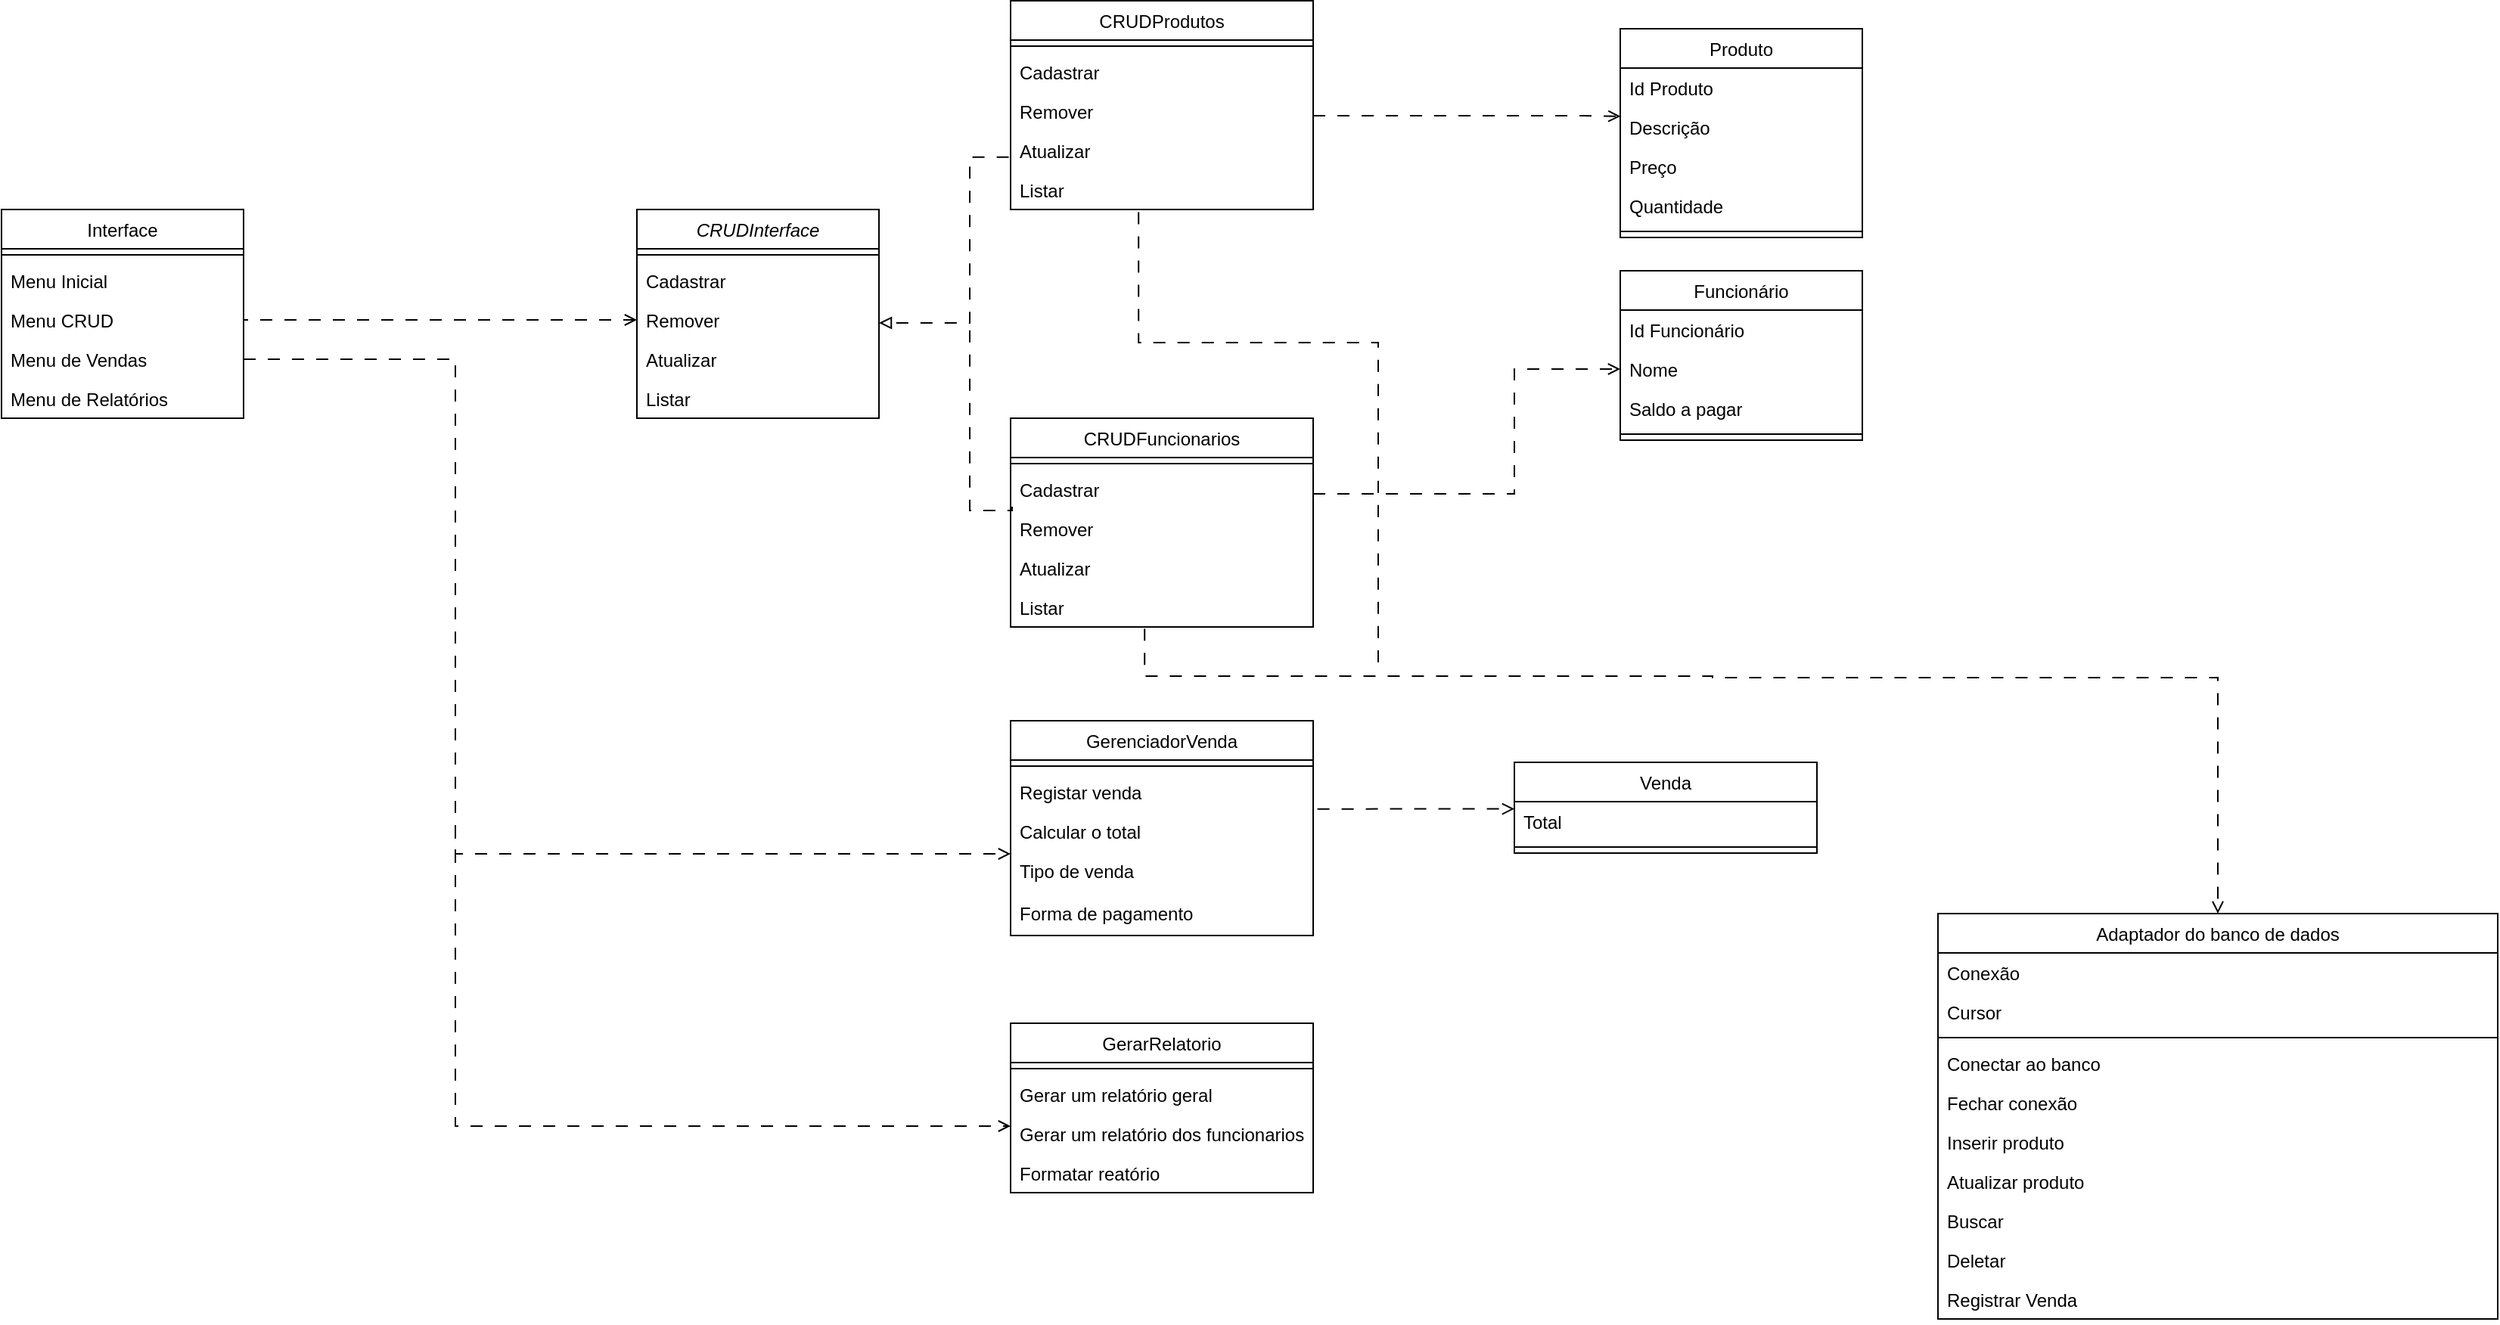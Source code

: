 <mxfile version="25.0.1">
  <diagram name="Página-1" id="rCG3eZJyJU8VCeqgCgNy">
    <mxGraphModel dx="-61" dy="820" grid="1" gridSize="10" guides="1" tooltips="1" connect="1" arrows="1" fold="1" page="1" pageScale="1" pageWidth="827" pageHeight="583" math="0" shadow="0">
      <root>
        <mxCell id="0" />
        <mxCell id="1" parent="0" />
        <mxCell id="qID2bDXDqiOxFLG9qgEo-15" value="Produto" style="swimlane;fontStyle=0;align=center;verticalAlign=top;childLayout=stackLayout;horizontal=1;startSize=26;horizontalStack=0;resizeParent=1;resizeLast=0;collapsible=1;marginBottom=0;rounded=0;shadow=0;strokeWidth=1;" parent="1" vertex="1">
          <mxGeometry x="3400" y="135" width="160" height="138" as="geometry">
            <mxRectangle x="130" y="380" width="160" height="26" as="alternateBounds" />
          </mxGeometry>
        </mxCell>
        <mxCell id="qID2bDXDqiOxFLG9qgEo-16" value="Id Produto" style="text;align=left;verticalAlign=top;spacingLeft=4;spacingRight=4;overflow=hidden;rotatable=0;points=[[0,0.5],[1,0.5]];portConstraint=eastwest;" parent="qID2bDXDqiOxFLG9qgEo-15" vertex="1">
          <mxGeometry y="26" width="160" height="26" as="geometry" />
        </mxCell>
        <mxCell id="qID2bDXDqiOxFLG9qgEo-17" value="Descrição" style="text;align=left;verticalAlign=top;spacingLeft=4;spacingRight=4;overflow=hidden;rotatable=0;points=[[0,0.5],[1,0.5]];portConstraint=eastwest;" parent="qID2bDXDqiOxFLG9qgEo-15" vertex="1">
          <mxGeometry y="52" width="160" height="26" as="geometry" />
        </mxCell>
        <mxCell id="qID2bDXDqiOxFLG9qgEo-18" value="Preço" style="text;align=left;verticalAlign=top;spacingLeft=4;spacingRight=4;overflow=hidden;rotatable=0;points=[[0,0.5],[1,0.5]];portConstraint=eastwest;" parent="qID2bDXDqiOxFLG9qgEo-15" vertex="1">
          <mxGeometry y="78" width="160" height="26" as="geometry" />
        </mxCell>
        <mxCell id="qID2bDXDqiOxFLG9qgEo-19" value="Quantidade" style="text;align=left;verticalAlign=top;spacingLeft=4;spacingRight=4;overflow=hidden;rotatable=0;points=[[0,0.5],[1,0.5]];portConstraint=eastwest;" parent="qID2bDXDqiOxFLG9qgEo-15" vertex="1">
          <mxGeometry y="104" width="160" height="26" as="geometry" />
        </mxCell>
        <mxCell id="qID2bDXDqiOxFLG9qgEo-20" value="" style="line;html=1;strokeWidth=1;align=left;verticalAlign=middle;spacingTop=-1;spacingLeft=3;spacingRight=3;rotatable=0;labelPosition=right;points=[];portConstraint=eastwest;" parent="qID2bDXDqiOxFLG9qgEo-15" vertex="1">
          <mxGeometry y="130" width="160" height="8" as="geometry" />
        </mxCell>
        <mxCell id="qID2bDXDqiOxFLG9qgEo-21" value="Funcionário" style="swimlane;fontStyle=0;align=center;verticalAlign=top;childLayout=stackLayout;horizontal=1;startSize=26;horizontalStack=0;resizeParent=1;resizeLast=0;collapsible=1;marginBottom=0;rounded=0;shadow=0;strokeWidth=1;" parent="1" vertex="1">
          <mxGeometry x="3400" y="295" width="160" height="112" as="geometry">
            <mxRectangle x="130" y="380" width="160" height="26" as="alternateBounds" />
          </mxGeometry>
        </mxCell>
        <mxCell id="qID2bDXDqiOxFLG9qgEo-22" value="Id Funcionário" style="text;align=left;verticalAlign=top;spacingLeft=4;spacingRight=4;overflow=hidden;rotatable=0;points=[[0,0.5],[1,0.5]];portConstraint=eastwest;" parent="qID2bDXDqiOxFLG9qgEo-21" vertex="1">
          <mxGeometry y="26" width="160" height="26" as="geometry" />
        </mxCell>
        <mxCell id="qID2bDXDqiOxFLG9qgEo-23" value="Nome" style="text;align=left;verticalAlign=top;spacingLeft=4;spacingRight=4;overflow=hidden;rotatable=0;points=[[0,0.5],[1,0.5]];portConstraint=eastwest;" parent="qID2bDXDqiOxFLG9qgEo-21" vertex="1">
          <mxGeometry y="52" width="160" height="26" as="geometry" />
        </mxCell>
        <mxCell id="qID2bDXDqiOxFLG9qgEo-24" value="Saldo a pagar" style="text;align=left;verticalAlign=top;spacingLeft=4;spacingRight=4;overflow=hidden;rotatable=0;points=[[0,0.5],[1,0.5]];portConstraint=eastwest;" parent="qID2bDXDqiOxFLG9qgEo-21" vertex="1">
          <mxGeometry y="78" width="160" height="26" as="geometry" />
        </mxCell>
        <mxCell id="qID2bDXDqiOxFLG9qgEo-25" value="" style="line;html=1;strokeWidth=1;align=left;verticalAlign=middle;spacingTop=-1;spacingLeft=3;spacingRight=3;rotatable=0;labelPosition=right;points=[];portConstraint=eastwest;" parent="qID2bDXDqiOxFLG9qgEo-21" vertex="1">
          <mxGeometry y="104" width="160" height="8" as="geometry" />
        </mxCell>
        <mxCell id="qID2bDXDqiOxFLG9qgEo-26" value="Interface" style="swimlane;fontStyle=0;align=center;verticalAlign=top;childLayout=stackLayout;horizontal=1;startSize=26;horizontalStack=0;resizeParent=1;resizeLast=0;collapsible=1;marginBottom=0;rounded=0;shadow=0;strokeWidth=1;" parent="1" vertex="1">
          <mxGeometry x="2330" y="254.5" width="160" height="138" as="geometry">
            <mxRectangle x="340" y="380" width="170" height="26" as="alternateBounds" />
          </mxGeometry>
        </mxCell>
        <mxCell id="qID2bDXDqiOxFLG9qgEo-27" value="" style="line;html=1;strokeWidth=1;align=left;verticalAlign=middle;spacingTop=-1;spacingLeft=3;spacingRight=3;rotatable=0;labelPosition=right;points=[];portConstraint=eastwest;" parent="qID2bDXDqiOxFLG9qgEo-26" vertex="1">
          <mxGeometry y="26" width="160" height="8" as="geometry" />
        </mxCell>
        <mxCell id="qID2bDXDqiOxFLG9qgEo-28" value="Menu Inicial" style="text;align=left;verticalAlign=top;spacingLeft=4;spacingRight=4;overflow=hidden;rotatable=0;points=[[0,0.5],[1,0.5]];portConstraint=eastwest;" parent="qID2bDXDqiOxFLG9qgEo-26" vertex="1">
          <mxGeometry y="34" width="160" height="26" as="geometry" />
        </mxCell>
        <mxCell id="qID2bDXDqiOxFLG9qgEo-29" value="Menu CRUD" style="text;align=left;verticalAlign=top;spacingLeft=4;spacingRight=4;overflow=hidden;rotatable=0;points=[[0,0.5],[1,0.5]];portConstraint=eastwest;" parent="qID2bDXDqiOxFLG9qgEo-26" vertex="1">
          <mxGeometry y="60" width="160" height="26" as="geometry" />
        </mxCell>
        <mxCell id="qID2bDXDqiOxFLG9qgEo-30" value="Menu de Vendas" style="text;align=left;verticalAlign=top;spacingLeft=4;spacingRight=4;overflow=hidden;rotatable=0;points=[[0,0.5],[1,0.5]];portConstraint=eastwest;" parent="qID2bDXDqiOxFLG9qgEo-26" vertex="1">
          <mxGeometry y="86" width="160" height="26" as="geometry" />
        </mxCell>
        <mxCell id="qID2bDXDqiOxFLG9qgEo-31" value="Menu de Relatórios" style="text;align=left;verticalAlign=top;spacingLeft=4;spacingRight=4;overflow=hidden;rotatable=0;points=[[0,0.5],[1,0.5]];portConstraint=eastwest;" parent="qID2bDXDqiOxFLG9qgEo-26" vertex="1">
          <mxGeometry y="112" width="160" height="26" as="geometry" />
        </mxCell>
        <mxCell id="qID2bDXDqiOxFLG9qgEo-32" value="Adaptador do banco de dados" style="swimlane;fontStyle=0;align=center;verticalAlign=top;childLayout=stackLayout;horizontal=1;startSize=26;horizontalStack=0;resizeParent=1;resizeLast=0;collapsible=1;marginBottom=0;rounded=0;shadow=0;strokeWidth=1;" parent="1" vertex="1">
          <mxGeometry x="3610" y="720" width="370" height="268" as="geometry">
            <mxRectangle x="130" y="380" width="160" height="26" as="alternateBounds" />
          </mxGeometry>
        </mxCell>
        <mxCell id="qID2bDXDqiOxFLG9qgEo-33" value="Conexão" style="text;align=left;verticalAlign=top;spacingLeft=4;spacingRight=4;overflow=hidden;rotatable=0;points=[[0,0.5],[1,0.5]];portConstraint=eastwest;" parent="qID2bDXDqiOxFLG9qgEo-32" vertex="1">
          <mxGeometry y="26" width="370" height="26" as="geometry" />
        </mxCell>
        <mxCell id="qID2bDXDqiOxFLG9qgEo-34" value="Cursor" style="text;align=left;verticalAlign=top;spacingLeft=4;spacingRight=4;overflow=hidden;rotatable=0;points=[[0,0.5],[1,0.5]];portConstraint=eastwest;" parent="qID2bDXDqiOxFLG9qgEo-32" vertex="1">
          <mxGeometry y="52" width="370" height="26" as="geometry" />
        </mxCell>
        <mxCell id="qID2bDXDqiOxFLG9qgEo-35" value="" style="line;html=1;strokeWidth=1;align=left;verticalAlign=middle;spacingTop=-1;spacingLeft=3;spacingRight=3;rotatable=0;labelPosition=right;points=[];portConstraint=eastwest;" parent="qID2bDXDqiOxFLG9qgEo-32" vertex="1">
          <mxGeometry y="78" width="370" height="8" as="geometry" />
        </mxCell>
        <mxCell id="qID2bDXDqiOxFLG9qgEo-36" value="Conectar ao banco" style="text;align=left;verticalAlign=top;spacingLeft=4;spacingRight=4;overflow=hidden;rotatable=0;points=[[0,0.5],[1,0.5]];portConstraint=eastwest;" parent="qID2bDXDqiOxFLG9qgEo-32" vertex="1">
          <mxGeometry y="86" width="370" height="26" as="geometry" />
        </mxCell>
        <mxCell id="qID2bDXDqiOxFLG9qgEo-37" value="Fechar conexão" style="text;align=left;verticalAlign=top;spacingLeft=4;spacingRight=4;overflow=hidden;rotatable=0;points=[[0,0.5],[1,0.5]];portConstraint=eastwest;" parent="qID2bDXDqiOxFLG9qgEo-32" vertex="1">
          <mxGeometry y="112" width="370" height="26" as="geometry" />
        </mxCell>
        <mxCell id="qID2bDXDqiOxFLG9qgEo-38" value="Inserir produto" style="text;align=left;verticalAlign=top;spacingLeft=4;spacingRight=4;overflow=hidden;rotatable=0;points=[[0,0.5],[1,0.5]];portConstraint=eastwest;" parent="qID2bDXDqiOxFLG9qgEo-32" vertex="1">
          <mxGeometry y="138" width="370" height="26" as="geometry" />
        </mxCell>
        <mxCell id="qID2bDXDqiOxFLG9qgEo-39" value="Atualizar produto" style="text;align=left;verticalAlign=top;spacingLeft=4;spacingRight=4;overflow=hidden;rotatable=0;points=[[0,0.5],[1,0.5]];portConstraint=eastwest;" parent="qID2bDXDqiOxFLG9qgEo-32" vertex="1">
          <mxGeometry y="164" width="370" height="26" as="geometry" />
        </mxCell>
        <mxCell id="qID2bDXDqiOxFLG9qgEo-40" value="Buscar" style="text;align=left;verticalAlign=top;spacingLeft=4;spacingRight=4;overflow=hidden;rotatable=0;points=[[0,0.5],[1,0.5]];portConstraint=eastwest;" parent="qID2bDXDqiOxFLG9qgEo-32" vertex="1">
          <mxGeometry y="190" width="370" height="26" as="geometry" />
        </mxCell>
        <mxCell id="qID2bDXDqiOxFLG9qgEo-41" value="Deletar" style="text;align=left;verticalAlign=top;spacingLeft=4;spacingRight=4;overflow=hidden;rotatable=0;points=[[0,0.5],[1,0.5]];portConstraint=eastwest;" parent="qID2bDXDqiOxFLG9qgEo-32" vertex="1">
          <mxGeometry y="216" width="370" height="26" as="geometry" />
        </mxCell>
        <mxCell id="qID2bDXDqiOxFLG9qgEo-42" value="Registrar Venda" style="text;align=left;verticalAlign=top;spacingLeft=4;spacingRight=4;overflow=hidden;rotatable=0;points=[[0,0.5],[1,0.5]];portConstraint=eastwest;" parent="qID2bDXDqiOxFLG9qgEo-32" vertex="1">
          <mxGeometry y="242" width="370" height="26" as="geometry" />
        </mxCell>
        <mxCell id="qID2bDXDqiOxFLG9qgEo-43" value="CRUDInterface" style="swimlane;fontStyle=2;align=center;verticalAlign=top;childLayout=stackLayout;horizontal=1;startSize=26;horizontalStack=0;resizeParent=1;resizeLast=0;collapsible=1;marginBottom=0;rounded=0;shadow=0;strokeWidth=1;" parent="1" vertex="1">
          <mxGeometry x="2750" y="254.5" width="160" height="138" as="geometry">
            <mxRectangle x="130" y="380" width="160" height="26" as="alternateBounds" />
          </mxGeometry>
        </mxCell>
        <mxCell id="qID2bDXDqiOxFLG9qgEo-44" value="" style="line;html=1;strokeWidth=1;align=left;verticalAlign=middle;spacingTop=-1;spacingLeft=3;spacingRight=3;rotatable=0;labelPosition=right;points=[];portConstraint=eastwest;" parent="qID2bDXDqiOxFLG9qgEo-43" vertex="1">
          <mxGeometry y="26" width="160" height="8" as="geometry" />
        </mxCell>
        <mxCell id="qID2bDXDqiOxFLG9qgEo-45" value="Cadastrar" style="text;align=left;verticalAlign=top;spacingLeft=4;spacingRight=4;overflow=hidden;rotatable=0;points=[[0,0.5],[1,0.5]];portConstraint=eastwest;" parent="qID2bDXDqiOxFLG9qgEo-43" vertex="1">
          <mxGeometry y="34" width="160" height="26" as="geometry" />
        </mxCell>
        <mxCell id="qID2bDXDqiOxFLG9qgEo-46" value="Remover" style="text;align=left;verticalAlign=top;spacingLeft=4;spacingRight=4;overflow=hidden;rotatable=0;points=[[0,0.5],[1,0.5]];portConstraint=eastwest;" parent="qID2bDXDqiOxFLG9qgEo-43" vertex="1">
          <mxGeometry y="60" width="160" height="26" as="geometry" />
        </mxCell>
        <mxCell id="qID2bDXDqiOxFLG9qgEo-47" value="Atualizar" style="text;align=left;verticalAlign=top;spacingLeft=4;spacingRight=4;overflow=hidden;rotatable=0;points=[[0,0.5],[1,0.5]];portConstraint=eastwest;" parent="qID2bDXDqiOxFLG9qgEo-43" vertex="1">
          <mxGeometry y="86" width="160" height="26" as="geometry" />
        </mxCell>
        <mxCell id="qID2bDXDqiOxFLG9qgEo-48" value="Listar" style="text;align=left;verticalAlign=top;spacingLeft=4;spacingRight=4;overflow=hidden;rotatable=0;points=[[0,0.5],[1,0.5]];portConstraint=eastwest;" parent="qID2bDXDqiOxFLG9qgEo-43" vertex="1">
          <mxGeometry y="112" width="160" height="26" as="geometry" />
        </mxCell>
        <mxCell id="qID2bDXDqiOxFLG9qgEo-49" value="" style="endArrow=block;html=1;rounded=0;dashed=1;endFill=0;dashPattern=8 8;edgeStyle=orthogonalEdgeStyle;entryX=1;entryY=0.577;entryDx=0;entryDy=0;entryPerimeter=0;exitX=-0.006;exitY=0.668;exitDx=0;exitDy=0;exitPerimeter=0;" parent="1" source="qID2bDXDqiOxFLG9qgEo-59" target="qID2bDXDqiOxFLG9qgEo-46" edge="1">
          <mxGeometry width="50" height="50" relative="1" as="geometry">
            <mxPoint x="2990" y="220.5" as="sourcePoint" />
            <mxPoint x="2950" y="329.5" as="targetPoint" />
            <Array as="points">
              <mxPoint x="2970" y="219.5" />
              <mxPoint x="2970" y="329.5" />
            </Array>
          </mxGeometry>
        </mxCell>
        <mxCell id="qID2bDXDqiOxFLG9qgEo-50" value="Venda" style="swimlane;fontStyle=0;align=center;verticalAlign=top;childLayout=stackLayout;horizontal=1;startSize=26;horizontalStack=0;resizeParent=1;resizeLast=0;collapsible=1;marginBottom=0;rounded=0;shadow=0;strokeWidth=1;" parent="1" vertex="1">
          <mxGeometry x="3330" y="620" width="200" height="60" as="geometry">
            <mxRectangle x="130" y="380" width="160" height="26" as="alternateBounds" />
          </mxGeometry>
        </mxCell>
        <mxCell id="qID2bDXDqiOxFLG9qgEo-51" value="Total" style="text;align=left;verticalAlign=top;spacingLeft=4;spacingRight=4;overflow=hidden;rotatable=0;points=[[0,0.5],[1,0.5]];portConstraint=eastwest;" parent="qID2bDXDqiOxFLG9qgEo-50" vertex="1">
          <mxGeometry y="26" width="200" height="26" as="geometry" />
        </mxCell>
        <mxCell id="qID2bDXDqiOxFLG9qgEo-52" value="" style="line;html=1;strokeWidth=1;align=left;verticalAlign=middle;spacingTop=-1;spacingLeft=3;spacingRight=3;rotatable=0;labelPosition=right;points=[];portConstraint=eastwest;" parent="qID2bDXDqiOxFLG9qgEo-50" vertex="1">
          <mxGeometry y="52" width="200" height="8" as="geometry" />
        </mxCell>
        <mxCell id="qID2bDXDqiOxFLG9qgEo-55" value="CRUDProdutos" style="swimlane;fontStyle=0;align=center;verticalAlign=top;childLayout=stackLayout;horizontal=1;startSize=26;horizontalStack=0;resizeParent=1;resizeLast=0;collapsible=1;marginBottom=0;rounded=0;shadow=0;strokeWidth=1;" parent="1" vertex="1">
          <mxGeometry x="2997" y="116.5" width="200" height="138" as="geometry">
            <mxRectangle x="130" y="380" width="160" height="26" as="alternateBounds" />
          </mxGeometry>
        </mxCell>
        <mxCell id="qID2bDXDqiOxFLG9qgEo-56" value="" style="line;html=1;strokeWidth=1;align=left;verticalAlign=middle;spacingTop=-1;spacingLeft=3;spacingRight=3;rotatable=0;labelPosition=right;points=[];portConstraint=eastwest;" parent="qID2bDXDqiOxFLG9qgEo-55" vertex="1">
          <mxGeometry y="26" width="200" height="8" as="geometry" />
        </mxCell>
        <mxCell id="qID2bDXDqiOxFLG9qgEo-57" value="Cadastrar" style="text;align=left;verticalAlign=top;spacingLeft=4;spacingRight=4;overflow=hidden;rotatable=0;points=[[0,0.5],[1,0.5]];portConstraint=eastwest;" parent="qID2bDXDqiOxFLG9qgEo-55" vertex="1">
          <mxGeometry y="34" width="200" height="26" as="geometry" />
        </mxCell>
        <mxCell id="qID2bDXDqiOxFLG9qgEo-58" value="Remover" style="text;align=left;verticalAlign=top;spacingLeft=4;spacingRight=4;overflow=hidden;rotatable=0;points=[[0,0.5],[1,0.5]];portConstraint=eastwest;" parent="qID2bDXDqiOxFLG9qgEo-55" vertex="1">
          <mxGeometry y="60" width="200" height="26" as="geometry" />
        </mxCell>
        <mxCell id="qID2bDXDqiOxFLG9qgEo-59" value="Atualizar" style="text;align=left;verticalAlign=top;spacingLeft=4;spacingRight=4;overflow=hidden;rotatable=0;points=[[0,0.5],[1,0.5]];portConstraint=eastwest;" parent="qID2bDXDqiOxFLG9qgEo-55" vertex="1">
          <mxGeometry y="86" width="200" height="26" as="geometry" />
        </mxCell>
        <mxCell id="qID2bDXDqiOxFLG9qgEo-60" value="Listar" style="text;align=left;verticalAlign=top;spacingLeft=4;spacingRight=4;overflow=hidden;rotatable=0;points=[[0,0.5],[1,0.5]];portConstraint=eastwest;" parent="qID2bDXDqiOxFLG9qgEo-55" vertex="1">
          <mxGeometry y="112" width="200" height="26" as="geometry" />
        </mxCell>
        <mxCell id="qID2bDXDqiOxFLG9qgEo-61" value="CRUDFuncionarios" style="swimlane;fontStyle=0;align=center;verticalAlign=top;childLayout=stackLayout;horizontal=1;startSize=26;horizontalStack=0;resizeParent=1;resizeLast=0;collapsible=1;marginBottom=0;rounded=0;shadow=0;strokeWidth=1;" parent="1" vertex="1">
          <mxGeometry x="2997" y="392.5" width="200" height="138" as="geometry">
            <mxRectangle x="130" y="380" width="160" height="26" as="alternateBounds" />
          </mxGeometry>
        </mxCell>
        <mxCell id="qID2bDXDqiOxFLG9qgEo-62" value="" style="line;html=1;strokeWidth=1;align=left;verticalAlign=middle;spacingTop=-1;spacingLeft=3;spacingRight=3;rotatable=0;labelPosition=right;points=[];portConstraint=eastwest;" parent="qID2bDXDqiOxFLG9qgEo-61" vertex="1">
          <mxGeometry y="26" width="200" height="8" as="geometry" />
        </mxCell>
        <mxCell id="qID2bDXDqiOxFLG9qgEo-63" value="Cadastrar" style="text;align=left;verticalAlign=top;spacingLeft=4;spacingRight=4;overflow=hidden;rotatable=0;points=[[0,0.5],[1,0.5]];portConstraint=eastwest;" parent="qID2bDXDqiOxFLG9qgEo-61" vertex="1">
          <mxGeometry y="34" width="200" height="26" as="geometry" />
        </mxCell>
        <mxCell id="qID2bDXDqiOxFLG9qgEo-64" value="Remover" style="text;align=left;verticalAlign=top;spacingLeft=4;spacingRight=4;overflow=hidden;rotatable=0;points=[[0,0.5],[1,0.5]];portConstraint=eastwest;" parent="qID2bDXDqiOxFLG9qgEo-61" vertex="1">
          <mxGeometry y="60" width="200" height="26" as="geometry" />
        </mxCell>
        <mxCell id="qID2bDXDqiOxFLG9qgEo-65" value="Atualizar" style="text;align=left;verticalAlign=top;spacingLeft=4;spacingRight=4;overflow=hidden;rotatable=0;points=[[0,0.5],[1,0.5]];portConstraint=eastwest;" parent="qID2bDXDqiOxFLG9qgEo-61" vertex="1">
          <mxGeometry y="86" width="200" height="26" as="geometry" />
        </mxCell>
        <mxCell id="qID2bDXDqiOxFLG9qgEo-66" value="Listar" style="text;align=left;verticalAlign=top;spacingLeft=4;spacingRight=4;overflow=hidden;rotatable=0;points=[[0,0.5],[1,0.5]];portConstraint=eastwest;" parent="qID2bDXDqiOxFLG9qgEo-61" vertex="1">
          <mxGeometry y="112" width="200" height="26" as="geometry" />
        </mxCell>
        <mxCell id="qID2bDXDqiOxFLG9qgEo-67" value="GerarRelatorio" style="swimlane;fontStyle=0;align=center;verticalAlign=top;childLayout=stackLayout;horizontal=1;startSize=26;horizontalStack=0;resizeParent=1;resizeLast=0;collapsible=1;marginBottom=0;rounded=0;shadow=0;strokeWidth=1;" parent="1" vertex="1">
          <mxGeometry x="2997" y="792.5" width="200" height="112" as="geometry">
            <mxRectangle x="130" y="380" width="160" height="26" as="alternateBounds" />
          </mxGeometry>
        </mxCell>
        <mxCell id="qID2bDXDqiOxFLG9qgEo-68" value="" style="line;html=1;strokeWidth=1;align=left;verticalAlign=middle;spacingTop=-1;spacingLeft=3;spacingRight=3;rotatable=0;labelPosition=right;points=[];portConstraint=eastwest;" parent="qID2bDXDqiOxFLG9qgEo-67" vertex="1">
          <mxGeometry y="26" width="200" height="8" as="geometry" />
        </mxCell>
        <mxCell id="qID2bDXDqiOxFLG9qgEo-69" value="Gerar um relatório geral" style="text;align=left;verticalAlign=top;spacingLeft=4;spacingRight=4;overflow=hidden;rotatable=0;points=[[0,0.5],[1,0.5]];portConstraint=eastwest;" parent="qID2bDXDqiOxFLG9qgEo-67" vertex="1">
          <mxGeometry y="34" width="200" height="26" as="geometry" />
        </mxCell>
        <mxCell id="qID2bDXDqiOxFLG9qgEo-70" value="Gerar um relatório dos funcionarios" style="text;align=left;verticalAlign=top;spacingLeft=4;spacingRight=4;overflow=hidden;rotatable=0;points=[[0,0.5],[1,0.5]];portConstraint=eastwest;" parent="qID2bDXDqiOxFLG9qgEo-67" vertex="1">
          <mxGeometry y="60" width="200" height="26" as="geometry" />
        </mxCell>
        <mxCell id="qID2bDXDqiOxFLG9qgEo-71" value="Formatar reatório" style="text;align=left;verticalAlign=top;spacingLeft=4;spacingRight=4;overflow=hidden;rotatable=0;points=[[0,0.5],[1,0.5]];portConstraint=eastwest;" parent="qID2bDXDqiOxFLG9qgEo-67" vertex="1">
          <mxGeometry y="86" width="200" height="26" as="geometry" />
        </mxCell>
        <mxCell id="qID2bDXDqiOxFLG9qgEo-72" value="GerenciadorVenda" style="swimlane;fontStyle=0;align=center;verticalAlign=top;childLayout=stackLayout;horizontal=1;startSize=26;horizontalStack=0;resizeParent=1;resizeLast=0;collapsible=1;marginBottom=0;rounded=0;shadow=0;strokeWidth=1;" parent="1" vertex="1">
          <mxGeometry x="2997" y="592.5" width="200" height="142" as="geometry">
            <mxRectangle x="130" y="380" width="160" height="26" as="alternateBounds" />
          </mxGeometry>
        </mxCell>
        <mxCell id="qID2bDXDqiOxFLG9qgEo-73" value="" style="line;html=1;strokeWidth=1;align=left;verticalAlign=middle;spacingTop=-1;spacingLeft=3;spacingRight=3;rotatable=0;labelPosition=right;points=[];portConstraint=eastwest;" parent="qID2bDXDqiOxFLG9qgEo-72" vertex="1">
          <mxGeometry y="26" width="200" height="8" as="geometry" />
        </mxCell>
        <mxCell id="qID2bDXDqiOxFLG9qgEo-74" value="Registar venda" style="text;align=left;verticalAlign=top;spacingLeft=4;spacingRight=4;overflow=hidden;rotatable=0;points=[[0,0.5],[1,0.5]];portConstraint=eastwest;" parent="qID2bDXDqiOxFLG9qgEo-72" vertex="1">
          <mxGeometry y="34" width="200" height="26" as="geometry" />
        </mxCell>
        <mxCell id="qID2bDXDqiOxFLG9qgEo-75" value="Calcular o total" style="text;align=left;verticalAlign=top;spacingLeft=4;spacingRight=4;overflow=hidden;rotatable=0;points=[[0,0.5],[1,0.5]];portConstraint=eastwest;" parent="qID2bDXDqiOxFLG9qgEo-72" vertex="1">
          <mxGeometry y="60" width="200" height="26" as="geometry" />
        </mxCell>
        <mxCell id="qID2bDXDqiOxFLG9qgEo-76" value="Tipo de venda" style="text;align=left;verticalAlign=top;spacingLeft=4;spacingRight=4;overflow=hidden;rotatable=0;points=[[0,0.5],[1,0.5]];portConstraint=eastwest;" parent="qID2bDXDqiOxFLG9qgEo-72" vertex="1">
          <mxGeometry y="86" width="200" height="28" as="geometry" />
        </mxCell>
        <mxCell id="qID2bDXDqiOxFLG9qgEo-77" value="Forma de pagamento" style="text;align=left;verticalAlign=top;spacingLeft=4;spacingRight=4;overflow=hidden;rotatable=0;points=[[0,0.5],[1,0.5]];portConstraint=eastwest;" parent="qID2bDXDqiOxFLG9qgEo-72" vertex="1">
          <mxGeometry y="114" width="200" height="28" as="geometry" />
        </mxCell>
        <mxCell id="qID2bDXDqiOxFLG9qgEo-78" value="" style="endArrow=open;html=1;rounded=0;dashed=1;endFill=0;dashPattern=8 8;edgeStyle=orthogonalEdgeStyle;entryX=0;entryY=0.5;entryDx=0;entryDy=0;" parent="1" target="qID2bDXDqiOxFLG9qgEo-46" edge="1">
          <mxGeometry width="50" height="50" relative="1" as="geometry">
            <mxPoint x="2490" y="332.5" as="sourcePoint" />
            <mxPoint x="2740" y="332.5" as="targetPoint" />
            <Array as="points">
              <mxPoint x="2490" y="327.5" />
            </Array>
          </mxGeometry>
        </mxCell>
        <mxCell id="qID2bDXDqiOxFLG9qgEo-79" value="" style="endArrow=none;html=1;rounded=0;dashed=1;endFill=0;dashPattern=8 8;edgeStyle=orthogonalEdgeStyle;exitX=0;exitY=0.036;exitDx=0;exitDy=0;exitPerimeter=0;" parent="1" source="qID2bDXDqiOxFLG9qgEo-64" edge="1">
          <mxGeometry width="50" height="50" relative="1" as="geometry">
            <mxPoint x="3000" y="230.5" as="sourcePoint" />
            <mxPoint x="2970" y="332.5" as="targetPoint" />
            <Array as="points">
              <mxPoint x="2997" y="451.5" />
              <mxPoint x="2998" y="451.5" />
              <mxPoint x="2998" y="453.5" />
              <mxPoint x="2970" y="453.5" />
            </Array>
          </mxGeometry>
        </mxCell>
        <mxCell id="qID2bDXDqiOxFLG9qgEo-80" value="" style="endArrow=open;html=1;rounded=0;dashed=1;endFill=0;dashPattern=8 8;edgeStyle=orthogonalEdgeStyle;entryX=0.002;entryY=0.169;entryDx=0;entryDy=0;entryPerimeter=0;exitX=1;exitY=0.5;exitDx=0;exitDy=0;" parent="1" source="qID2bDXDqiOxFLG9qgEo-30" edge="1">
          <mxGeometry width="50" height="50" relative="1" as="geometry">
            <mxPoint x="2630" y="482.5" as="sourcePoint" />
            <mxPoint x="2997" y="680.5" as="targetPoint" />
            <Array as="points">
              <mxPoint x="2630" y="353.5" />
              <mxPoint x="2630" y="680.5" />
            </Array>
          </mxGeometry>
        </mxCell>
        <mxCell id="qID2bDXDqiOxFLG9qgEo-81" value="" style="endArrow=open;html=1;rounded=0;dashed=1;endFill=0;dashPattern=8 8;edgeStyle=orthogonalEdgeStyle;entryX=0.002;entryY=0.169;entryDx=0;entryDy=0;entryPerimeter=0;" parent="1" edge="1">
          <mxGeometry width="50" height="50" relative="1" as="geometry">
            <mxPoint x="2630" y="662.5" as="sourcePoint" />
            <mxPoint x="2997" y="860.5" as="targetPoint" />
            <Array as="points">
              <mxPoint x="2630" y="860.5" />
            </Array>
          </mxGeometry>
        </mxCell>
        <mxCell id="qID2bDXDqiOxFLG9qgEo-82" value="" style="endArrow=open;html=1;rounded=0;dashed=1;endFill=0;dashPattern=8 8;exitX=0.443;exitY=1.043;exitDx=0;exitDy=0;edgeStyle=orthogonalEdgeStyle;exitPerimeter=0;entryX=0.5;entryY=0;entryDx=0;entryDy=0;" parent="1" source="qID2bDXDqiOxFLG9qgEo-66" target="qID2bDXDqiOxFLG9qgEo-32" edge="1">
          <mxGeometry width="50" height="50" relative="1" as="geometry">
            <mxPoint x="3130" y="562.5" as="sourcePoint" />
            <mxPoint x="3850" y="652.5" as="targetPoint" />
            <Array as="points">
              <mxPoint x="3086" y="563" />
              <mxPoint x="3461" y="563" />
              <mxPoint x="3795" y="564" />
            </Array>
          </mxGeometry>
        </mxCell>
        <mxCell id="qID2bDXDqiOxFLG9qgEo-83" value="" style="endArrow=none;html=1;rounded=0;dashed=1;endFill=0;dashPattern=8 8;exitX=0.423;exitY=1.067;exitDx=0;exitDy=0;edgeStyle=orthogonalEdgeStyle;exitPerimeter=0;" parent="1" source="qID2bDXDqiOxFLG9qgEo-60" edge="1">
          <mxGeometry width="50" height="50" relative="1" as="geometry">
            <mxPoint x="3150" y="333.5" as="sourcePoint" />
            <mxPoint x="3240" y="560" as="targetPoint" />
            <Array as="points">
              <mxPoint x="3082" y="342.5" />
              <mxPoint x="3240" y="342.5" />
            </Array>
          </mxGeometry>
        </mxCell>
        <mxCell id="qID2bDXDqiOxFLG9qgEo-84" value="" style="endArrow=open;html=1;rounded=0;dashed=1;endFill=0;dashPattern=8 8;exitX=1.014;exitY=-0.064;exitDx=0;exitDy=0;edgeStyle=orthogonalEdgeStyle;exitPerimeter=0;" parent="1" source="qID2bDXDqiOxFLG9qgEo-75" edge="1" target="qID2bDXDqiOxFLG9qgEo-50">
          <mxGeometry width="50" height="50" relative="1" as="geometry">
            <mxPoint x="3220" y="583.5" as="sourcePoint" />
            <mxPoint x="3390" y="610" as="targetPoint" />
            <Array as="points">
              <mxPoint x="3250" y="651" />
              <mxPoint x="3330" y="650" />
              <mxPoint x="3330" y="670" />
            </Array>
          </mxGeometry>
        </mxCell>
        <mxCell id="qID2bDXDqiOxFLG9qgEo-85" value="" style="endArrow=open;html=1;rounded=0;dashed=1;endFill=0;dashPattern=8 8;exitX=1.014;exitY=-0.064;exitDx=0;exitDy=0;edgeStyle=orthogonalEdgeStyle;exitPerimeter=0;entryX=0.001;entryY=0.228;entryDx=0;entryDy=0;entryPerimeter=0;" parent="1" target="qID2bDXDqiOxFLG9qgEo-17" edge="1">
          <mxGeometry width="50" height="50" relative="1" as="geometry">
            <mxPoint x="3197" y="192.48" as="sourcePoint" />
            <mxPoint x="3376" y="24.48" as="targetPoint" />
            <Array as="points">
              <mxPoint x="3376" y="192.5" />
            </Array>
          </mxGeometry>
        </mxCell>
        <mxCell id="qID2bDXDqiOxFLG9qgEo-86" value="" style="endArrow=open;html=1;rounded=0;dashed=1;endFill=0;dashPattern=8 8;exitX=1.014;exitY=-0.064;exitDx=0;exitDy=0;edgeStyle=orthogonalEdgeStyle;exitPerimeter=0;entryX=0;entryY=0.5;entryDx=0;entryDy=0;" parent="1" target="qID2bDXDqiOxFLG9qgEo-23" edge="1">
          <mxGeometry width="50" height="50" relative="1" as="geometry">
            <mxPoint x="3197" y="442.5" as="sourcePoint" />
            <mxPoint x="3400" y="442.52" as="targetPoint" />
            <Array as="points">
              <mxPoint x="3330" y="442.5" />
              <mxPoint x="3330" y="359.5" />
            </Array>
          </mxGeometry>
        </mxCell>
      </root>
    </mxGraphModel>
  </diagram>
</mxfile>

